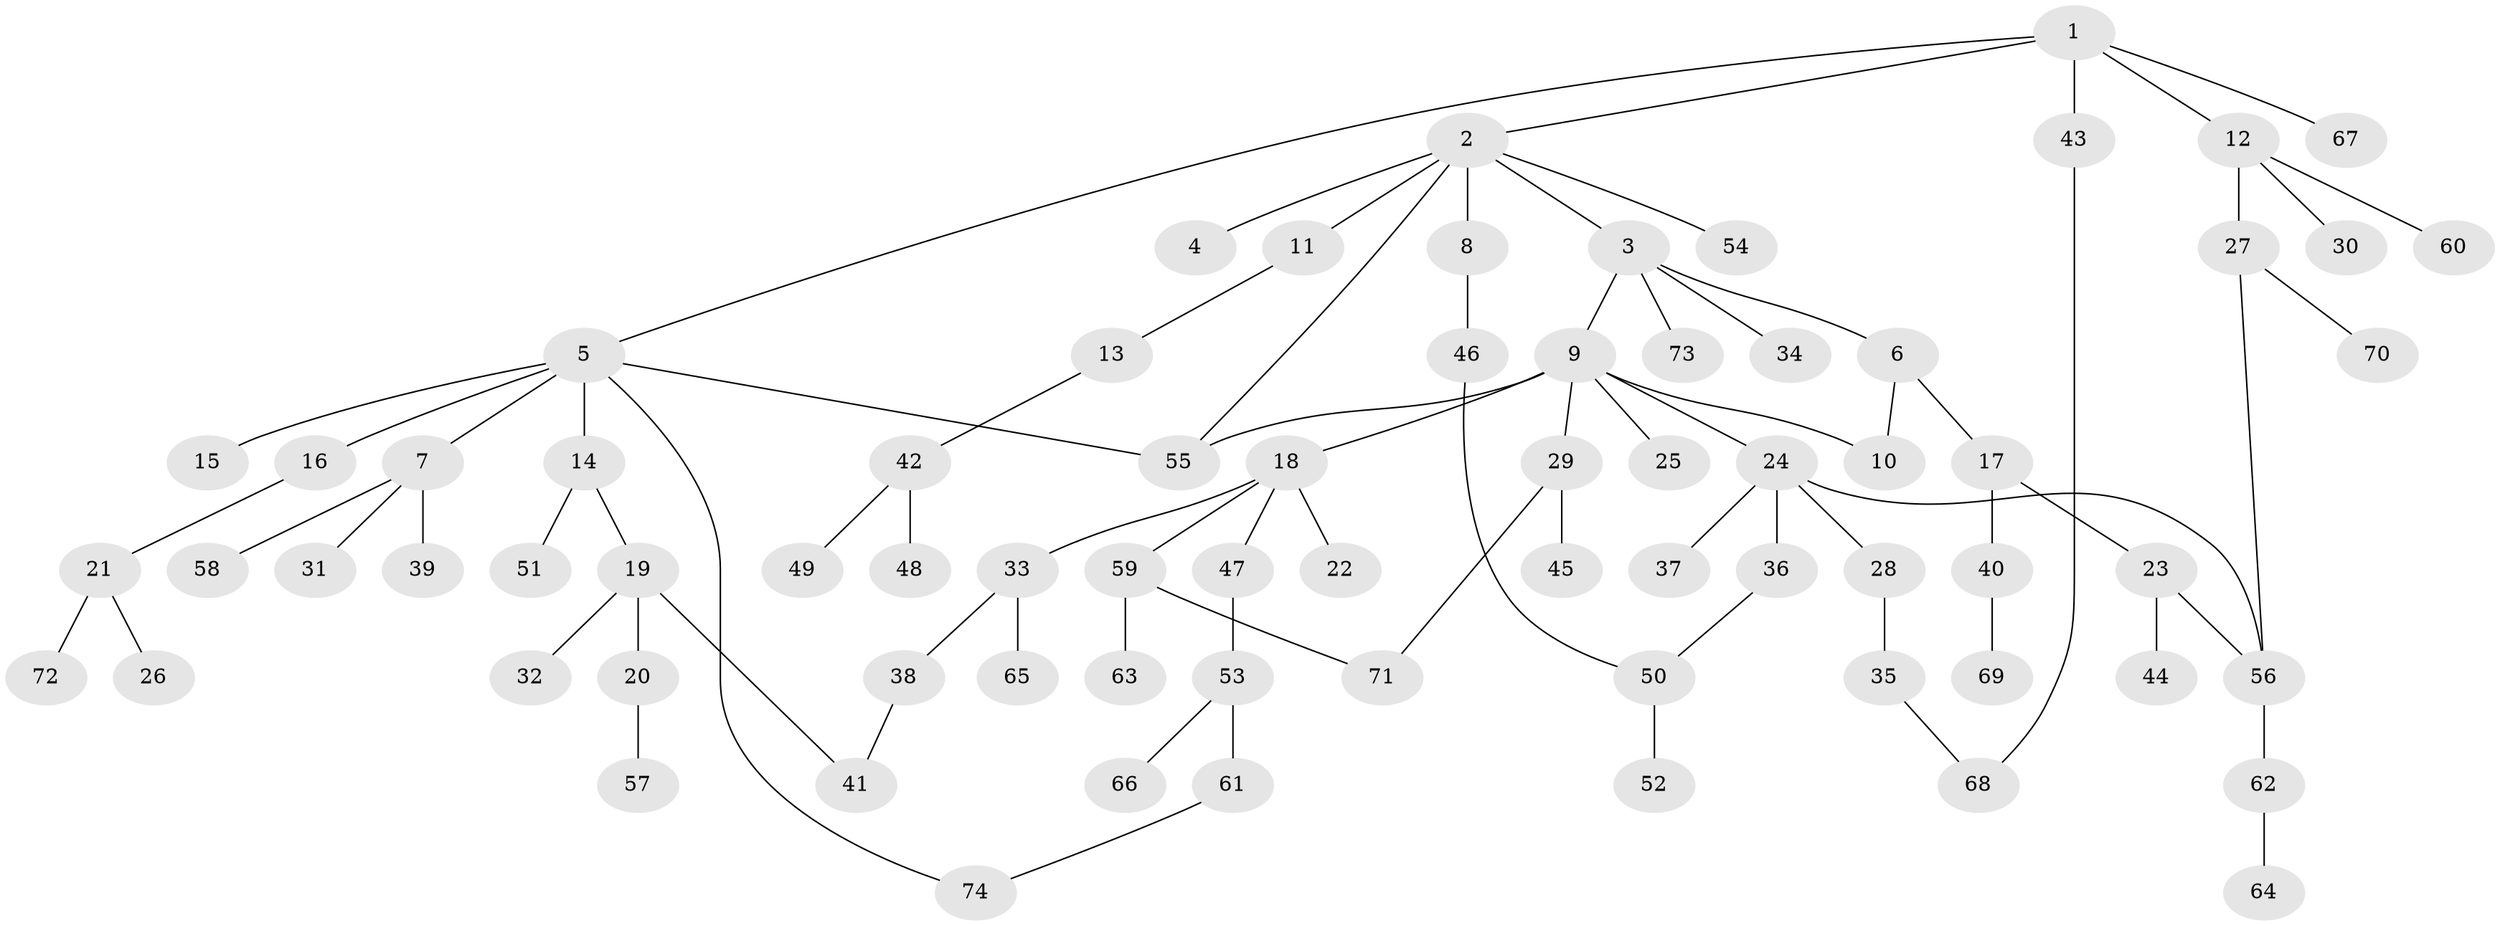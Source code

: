 // Generated by graph-tools (version 1.1) at 2025/00/03/09/25 03:00:57]
// undirected, 74 vertices, 83 edges
graph export_dot {
graph [start="1"]
  node [color=gray90,style=filled];
  1;
  2;
  3;
  4;
  5;
  6;
  7;
  8;
  9;
  10;
  11;
  12;
  13;
  14;
  15;
  16;
  17;
  18;
  19;
  20;
  21;
  22;
  23;
  24;
  25;
  26;
  27;
  28;
  29;
  30;
  31;
  32;
  33;
  34;
  35;
  36;
  37;
  38;
  39;
  40;
  41;
  42;
  43;
  44;
  45;
  46;
  47;
  48;
  49;
  50;
  51;
  52;
  53;
  54;
  55;
  56;
  57;
  58;
  59;
  60;
  61;
  62;
  63;
  64;
  65;
  66;
  67;
  68;
  69;
  70;
  71;
  72;
  73;
  74;
  1 -- 2;
  1 -- 5;
  1 -- 12;
  1 -- 43;
  1 -- 67;
  2 -- 3;
  2 -- 4;
  2 -- 8;
  2 -- 11;
  2 -- 54;
  2 -- 55;
  3 -- 6;
  3 -- 9;
  3 -- 34;
  3 -- 73;
  5 -- 7;
  5 -- 14;
  5 -- 15;
  5 -- 16;
  5 -- 74;
  5 -- 55;
  6 -- 17;
  6 -- 10;
  7 -- 31;
  7 -- 39;
  7 -- 58;
  8 -- 46;
  9 -- 10;
  9 -- 18;
  9 -- 24;
  9 -- 25;
  9 -- 29;
  9 -- 55;
  11 -- 13;
  12 -- 27;
  12 -- 30;
  12 -- 60;
  13 -- 42;
  14 -- 19;
  14 -- 51;
  16 -- 21;
  17 -- 23;
  17 -- 40;
  18 -- 22;
  18 -- 33;
  18 -- 47;
  18 -- 59;
  19 -- 20;
  19 -- 32;
  19 -- 41;
  20 -- 57;
  21 -- 26;
  21 -- 72;
  23 -- 44;
  23 -- 56;
  24 -- 28;
  24 -- 36;
  24 -- 37;
  24 -- 56;
  27 -- 70;
  27 -- 56;
  28 -- 35;
  29 -- 45;
  29 -- 71;
  33 -- 38;
  33 -- 65;
  35 -- 68;
  36 -- 50;
  38 -- 41;
  40 -- 69;
  42 -- 48;
  42 -- 49;
  43 -- 68;
  46 -- 50;
  47 -- 53;
  50 -- 52;
  53 -- 61;
  53 -- 66;
  56 -- 62;
  59 -- 63;
  59 -- 71;
  61 -- 74;
  62 -- 64;
}
